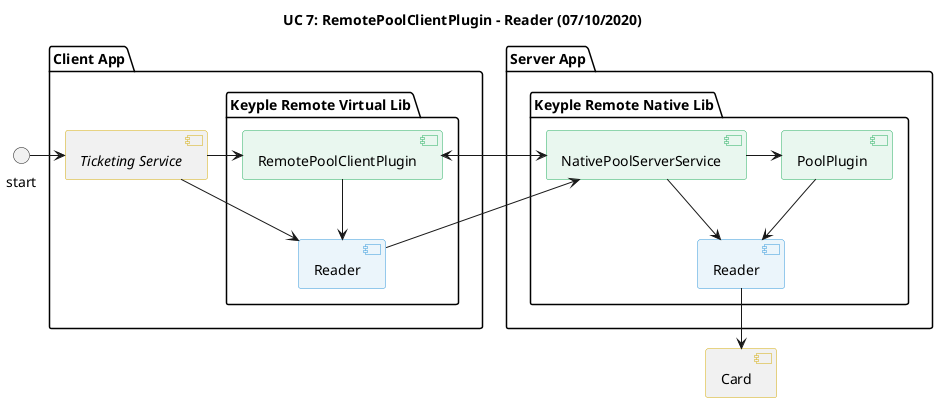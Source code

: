 @startuml
title
    UC 7: RemotePoolClientPlugin - Reader (07/10/2020)
end title

' == THEME ==

'Couleurs issues de : https://htmlcolorcodes.com/fr/tableau-de-couleur/tableau-de-couleur-design-plat/
skinparam Shadowing false
skinparam component {
    BorderColor #D4AC0D
    ' Red
    BackgroundColor<<red>> #FDEDEC
    BorderColor<<red>> #E74C3C
    ' Purple
    BackgroundColor<<purple>> #F4ECF7
    BorderColor<<purple>> #8E44AD
    ' blue
    BackgroundColor<<blue>> #EBF5FB
    BorderColor<<blue>> #3498DB
    ' Green
    BackgroundColor<<green>> #E9F7EF
    BorderColor<<green>> #27AE60
    ' Grey
    BackgroundColor<<grey>> #EAECEE
    BorderColor<<grey>> #2C3E50
}
hide <<red>> stereotype
hide <<purple>> stereotype
hide <<blue>> stereotype
hide <<green>> stereotype
hide <<grey>> stereotype

' == CONTENT ==

package "Client App" {
    [<i>Ticketing Service</i>] as master
    package "Keyple Remote Virtual Lib" as virtualKeyple {
        [Reader] as virtualReader <<blue>>
        [RemotePoolClientPlugin] <<green>>
    }
}
[Card]
package "Server App" {
    package "Keyple Remote Native Lib" as nativeKeyple {
        [Reader] as nativeReader <<blue>>
        [PoolPlugin] <<green>>
        [NativePoolServerService] <<green>>
    }
}

'utilisation
start -> master
master -> [RemotePoolClientPlugin]
master -> virtualReader
[RemotePoolClientPlugin] --> virtualReader

[RemotePoolClientPlugin] <-> [NativePoolServerService]
virtualReader -up-> [NativePoolServerService]

[NativePoolServerService] -> [PoolPlugin]
[NativePoolServerService] -> nativeReader
[PoolPlugin] --> nativeReader
nativeReader --> [Card]

@enduml